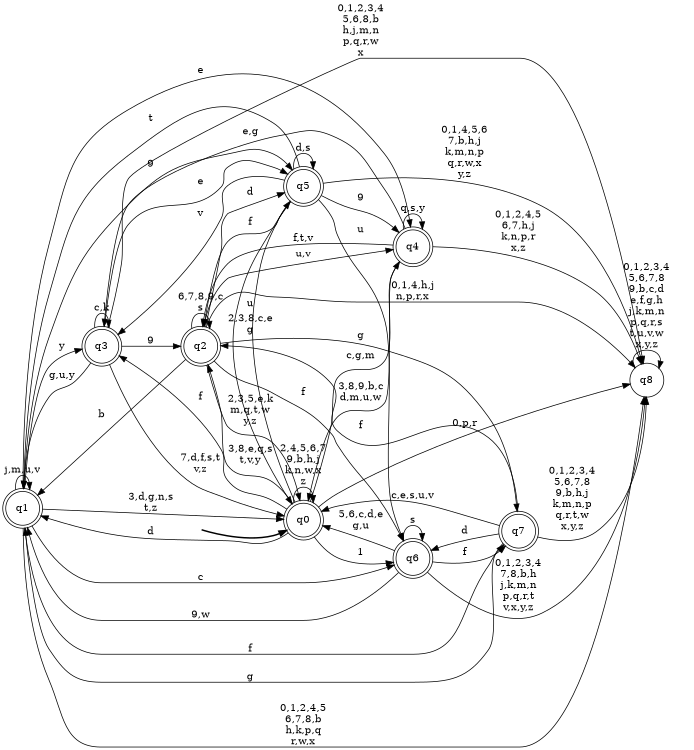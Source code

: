 digraph BlueStar {
__start0 [style = invis, shape = none, label = "", width = 0, height = 0];

rankdir=LR;
size="8,5";

s0 [style="rounded,filled", color="black", fillcolor="white" shape="doublecircle", label="q0"];
s1 [style="rounded,filled", color="black", fillcolor="white" shape="doublecircle", label="q1"];
s2 [style="rounded,filled", color="black", fillcolor="white" shape="doublecircle", label="q2"];
s3 [style="rounded,filled", color="black", fillcolor="white" shape="doublecircle", label="q3"];
s4 [style="rounded,filled", color="black", fillcolor="white" shape="doublecircle", label="q4"];
s5 [style="rounded,filled", color="black", fillcolor="white" shape="doublecircle", label="q5"];
s6 [style="rounded,filled", color="black", fillcolor="white" shape="doublecircle", label="q6"];
s7 [style="rounded,filled", color="black", fillcolor="white" shape="doublecircle", label="q7"];
s8 [style="filled", color="black", fillcolor="white" shape="circle", label="q8"];
subgraph cluster_main { 
	graph [pad=".75", ranksep="0.15", nodesep="0.15"];
	 style=invis; 
	__start0 -> s0 [penwidth=2];
}
s0 -> s0 [label="2,4,5,6,7\n9,b,h,j\nk,n,w,x\nz"];
s0 -> s1 [label="d"];
s0 -> s2 [label="3,8,e,q,s\nt,v,y"];
s0 -> s3 [label="f"];
s0 -> s4 [label="c,g,m"];
s0 -> s5 [label="u"];
s0 -> s6 [label="1"];
s0 -> s8 [label="0,p,r"];
s1 -> s0 [label="3,d,g,n,s\nt,z"];
s1 -> s1 [label="j,m,u,v"];
s1 -> s3 [label="y"];
s1 -> s4 [label="e"];
s1 -> s5 [label="9"];
s1 -> s6 [label="c"];
s1 -> s7 [label="f"];
s1 -> s8 [label="0,1,2,4,5\n6,7,8,b\nh,k,p,q\nr,w,x"];
s2 -> s0 [label="2,3,5,e,k\nm,q,t,w\ny,z"];
s2 -> s1 [label="b"];
s2 -> s2 [label="6,7,8,9,c\ns"];
s2 -> s4 [label="u,v"];
s2 -> s5 [label="d"];
s2 -> s6 [label="f"];
s2 -> s7 [label="g"];
s2 -> s8 [label="0,1,4,h,j\nn,p,r,x"];
s3 -> s0 [label="7,d,f,s,t\nv,z"];
s3 -> s1 [label="g,u,y"];
s3 -> s2 [label="9"];
s3 -> s3 [label="c,k"];
s3 -> s5 [label="e"];
s3 -> s8 [label="0,1,2,3,4\n5,6,8,b\nh,j,m,n\np,q,r,w\nx"];
s4 -> s0 [label="3,8,9,b,c\nd,m,u,w"];
s4 -> s2 [label="f,t,v"];
s4 -> s3 [label="e,g"];
s4 -> s4 [label="q,s,y"];
s4 -> s8 [label="0,1,2,4,5\n6,7,h,j\nk,n,p,r\nx,z"];
s5 -> s0 [label="2,3,8,c,e\ng"];
s5 -> s1 [label="t"];
s5 -> s2 [label="f"];
s5 -> s3 [label="v"];
s5 -> s4 [label="9"];
s5 -> s5 [label="d,s"];
s5 -> s6 [label="u"];
s5 -> s8 [label="0,1,4,5,6\n7,b,h,j\nk,m,n,p\nq,r,w,x\ny,z"];
s6 -> s0 [label="5,6,c,d,e\ng,u"];
s6 -> s1 [label="9,w"];
s6 -> s6 [label="s"];
s6 -> s7 [label="f"];
s6 -> s8 [label="0,1,2,3,4\n7,8,b,h\nj,k,m,n\np,q,r,t\nv,x,y,z"];
s7 -> s0 [label="c,e,s,u,v"];
s7 -> s1 [label="g"];
s7 -> s2 [label="f"];
s7 -> s6 [label="d"];
s7 -> s8 [label="0,1,2,3,4\n5,6,7,8\n9,b,h,j\nk,m,n,p\nq,r,t,w\nx,y,z"];
s8 -> s8 [label="0,1,2,3,4\n5,6,7,8\n9,b,c,d\ne,f,g,h\nj,k,m,n\np,q,r,s\nt,u,v,w\nx,y,z"];

}